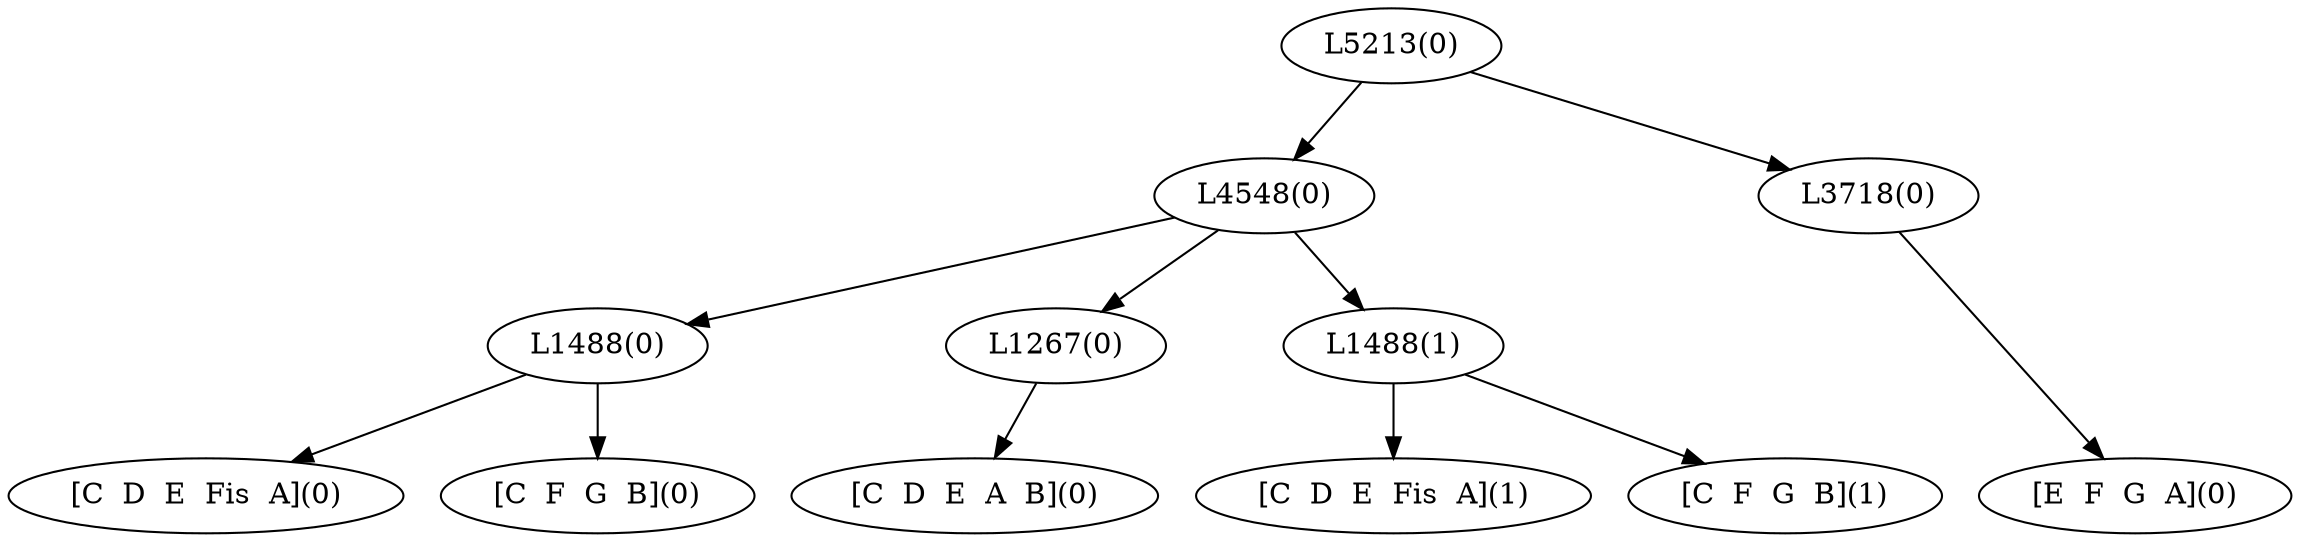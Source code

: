 digraph sample{
"L1488(0)"->"[C  D  E  Fis  A](0)"
"L1488(0)"->"[C  F  G  B](0)"
"L1267(0)"->"[C  D  E  A  B](0)"
"L1488(1)"->"[C  D  E  Fis  A](1)"
"L1488(1)"->"[C  F  G  B](1)"
"L4548(0)"->"L1488(0)"
"L4548(0)"->"L1267(0)"
"L4548(0)"->"L1488(1)"
"L3718(0)"->"[E  F  G  A](0)"
"L5213(0)"->"L4548(0)"
"L5213(0)"->"L3718(0)"
{rank = min; "L5213(0)"}
{rank = same; "L4548(0)"; "L3718(0)";}
{rank = same; "L1488(0)"; "L1267(0)"; "L1488(1)";}
{rank = max; "[C  D  E  A  B](0)"; "[C  D  E  Fis  A](0)"; "[C  D  E  Fis  A](1)"; "[C  F  G  B](0)"; "[C  F  G  B](1)"; "[E  F  G  A](0)";}
}